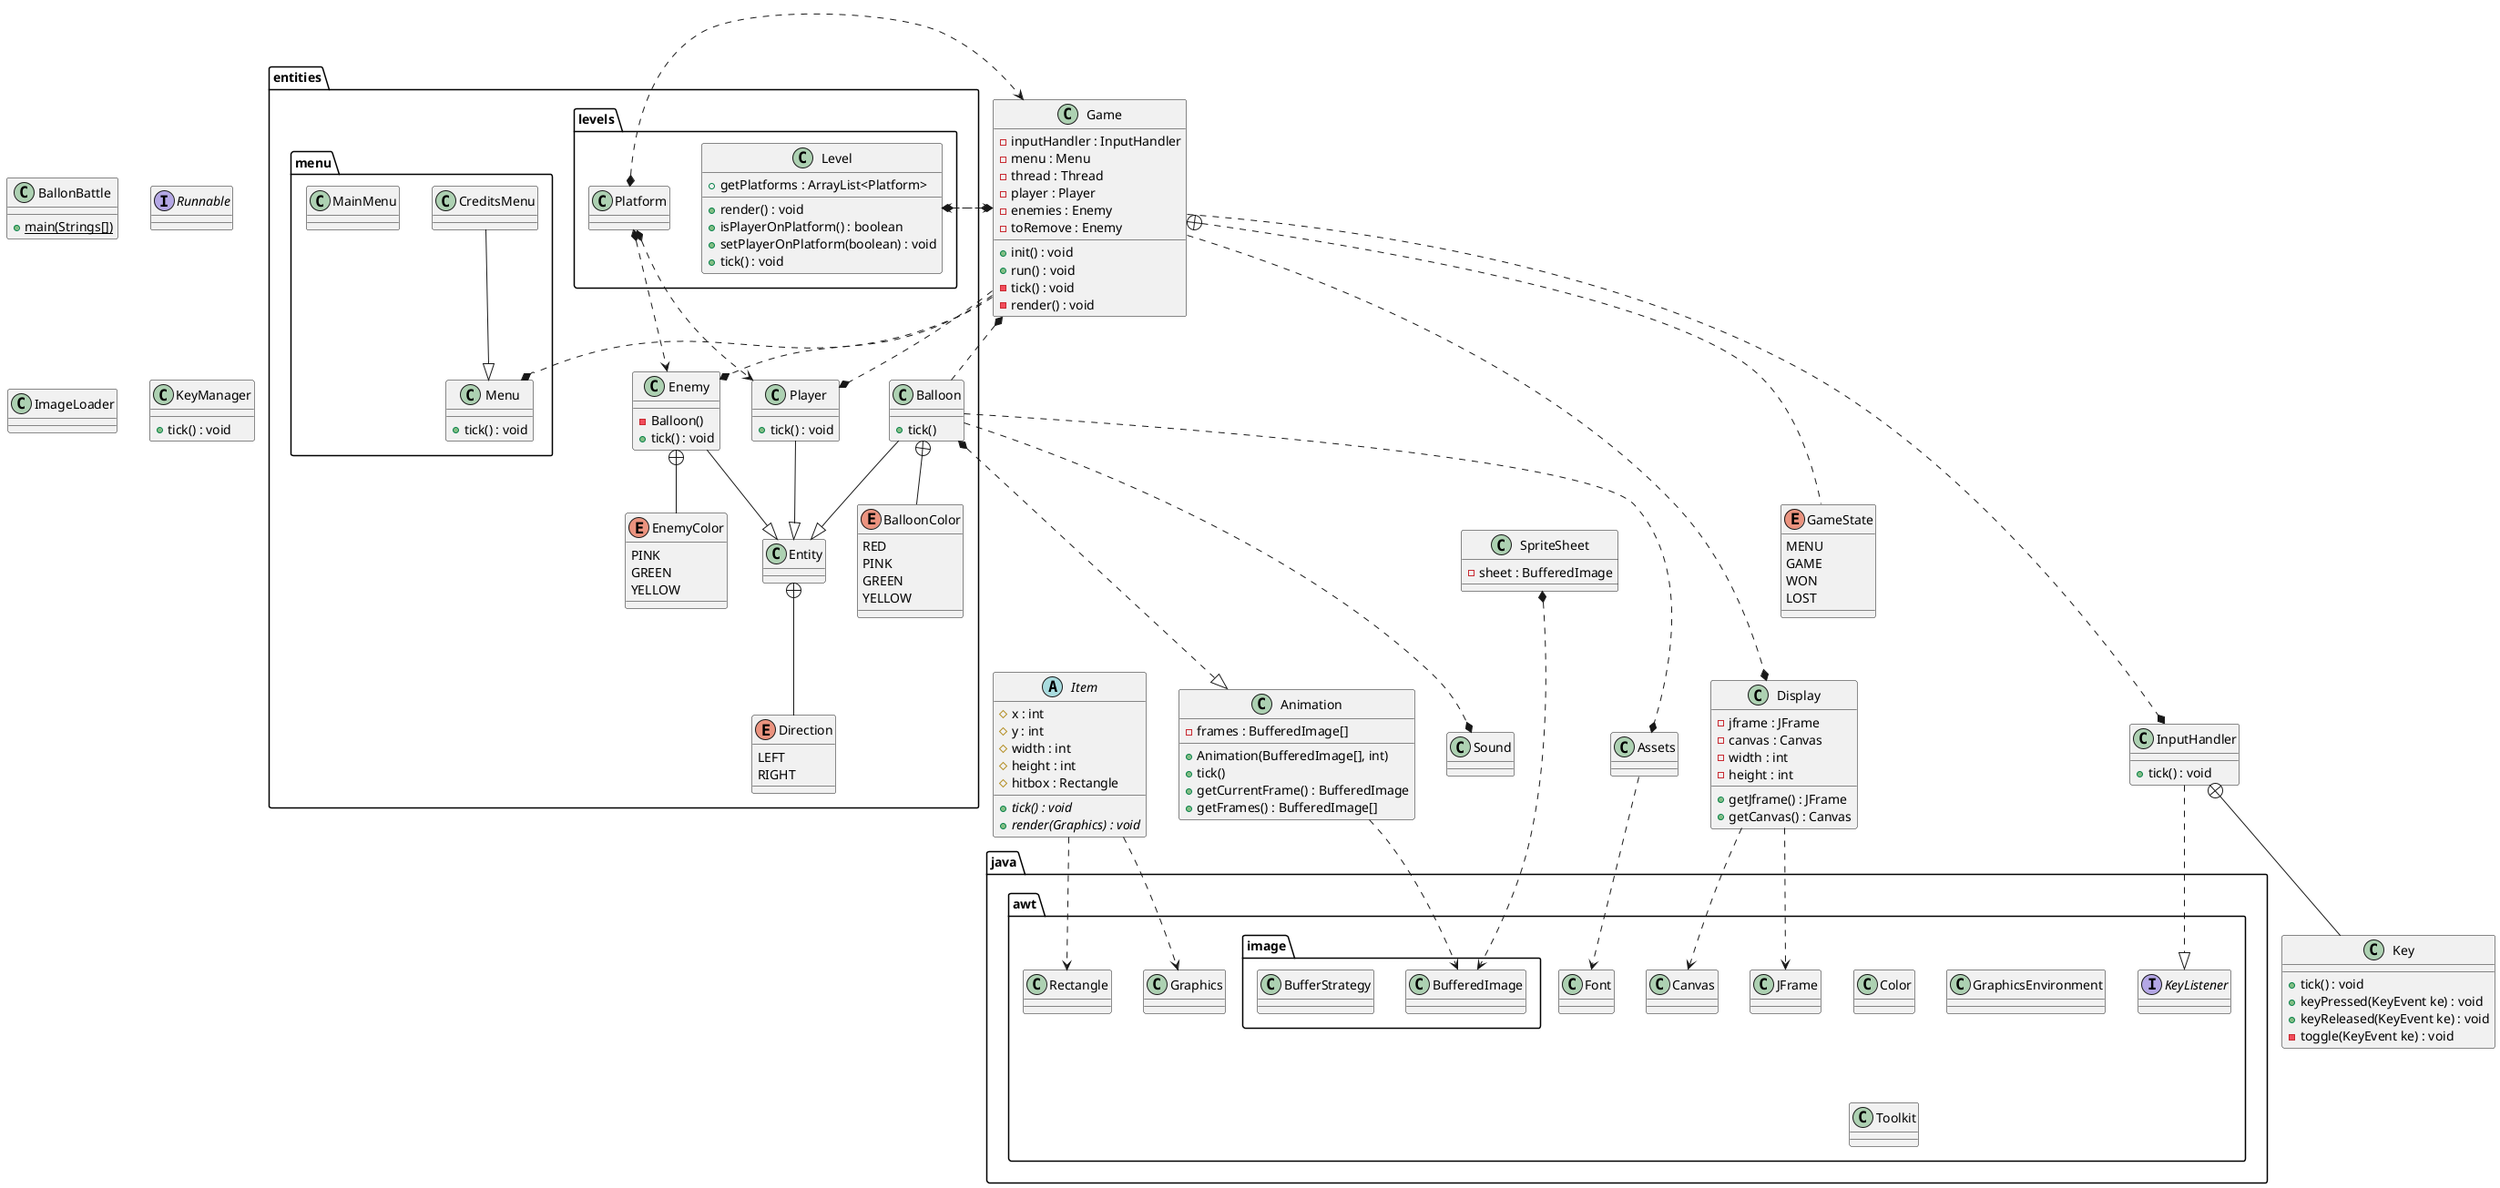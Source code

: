 @startuml
'https://plantuml.com/class-diagram

class Animation {
-frames : BufferedImage[]
+Animation(BufferedImage[], int)
+tick()
+getCurrentFrame() : BufferedImage
+getFrames() : BufferedImage[]
}

class Assets {}

class BallonBattle {
{static}+main(Strings[])
}

class Display {
- jframe : JFrame
- canvas : Canvas
- width : int
- height : int

+getJframe() : JFrame
+getCanvas() : Canvas

}

class Game {
+init() : void
+run() : void
-tick() : void
-render() : void
-inputHandler : InputHandler
-menu : Menu
-thread : Thread
-player : Player
-enemies : Enemy
-toRemove : Enemy
}

enum GameState {
MENU
GAME
WON
LOST
}

interface Runnable {}

class ImageLoader {}

class InputHandler {
+tick() : void

}

class Key {
+tick() : void
+keyPressed(KeyEvent ke) : void
+keyReleased(KeyEvent ke) : void
-toggle(KeyEvent ke) : void

}


abstract class Item {
	# x : int
	# y : int
	# width : int
	# height : int
   	# hitbox : Rectangle
    {abstract} + tick() : void
    {abstract} + render(Graphics) : void
}

package java.awt {
    interface KeyListener {}
}


class KeyManager {
+ tick() : void
}

class Sound {}

class SpriteSheet {
-sheet : BufferedImage
}


package entities {

    class Balloon {
    +tick()
    }

    enum BalloonColor {
        RED
        PINK
        GREEN
        YELLOW
    }


    class Enemy {
        - Balloon()
        + tick() : void
    }

    enum EnemyColor {
        PINK
        GREEN
        YELLOW
    }

    class Entity {}




    enum Direction {
        LEFT
        RIGHT
    }

    class Player {
        + tick() : void
    }

    package levels {
        class Level {
        + render() : void
        + getPlatforms : ArrayList<Platform>
        + isPlayerOnPlatform() : boolean
        + setPlayerOnPlatform(boolean) : void
        + tick() : void
        }
        class Platform {}
    }

    package menu {
        class CreditsMenu {}
        class MainMenu {}
        class Menu {
        +tick() : void
        }
    }

package java.awt {
    class Canvas
    class Color
    class Font
    class Graphics
    class GraphicsEnvironment
    class Rectangle
    class Toolkit

    class JFrame


    package image {
        class BufferedImage
        class BufferStrategy
    }
}

Balloon +-- BalloonColor
Balloon --|> Entity

Enemy --|> Entity
Player --|> Entity
Balloon *...|> Animation
Balloon ...* Assets
Balloon ...* Game
Balloon ...* Sound

Display ..> JFrame
Display ..> Canvas

Assets ..> Font

Item ..> Rectangle
Item ..> Graphics
InputHandler +-- Key

Entity +-- Direction
    Enemy +-- EnemyColor

Game ..* Enemy
Game ..* Player
Game ..* Display
Game ...* Menu
Game ..* InputHandler
Game +... GameState


Game *..> Level
Level *..> Game
Platform *..> Game
Platform *..> Player
Platform *..> Enemy

InputHandler ..|> KeyListener
        CreditsMenu --|> Menu


Animation ..> BufferedImage
SpriteSheet *...> BufferedImage

@enduml